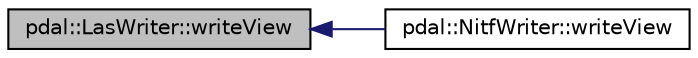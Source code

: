 digraph "pdal::LasWriter::writeView"
{
  edge [fontname="Helvetica",fontsize="10",labelfontname="Helvetica",labelfontsize="10"];
  node [fontname="Helvetica",fontsize="10",shape=record];
  rankdir="LR";
  Node1 [label="pdal::LasWriter::writeView",height=0.2,width=0.4,color="black", fillcolor="grey75", style="filled", fontcolor="black"];
  Node1 -> Node2 [dir="back",color="midnightblue",fontsize="10",style="solid",fontname="Helvetica"];
  Node2 [label="pdal::NitfWriter::writeView",height=0.2,width=0.4,color="black", fillcolor="white", style="filled",URL="$classpdal_1_1NitfWriter.html#a09c8b43a263e077f6361e5eaf3f37063"];
}
